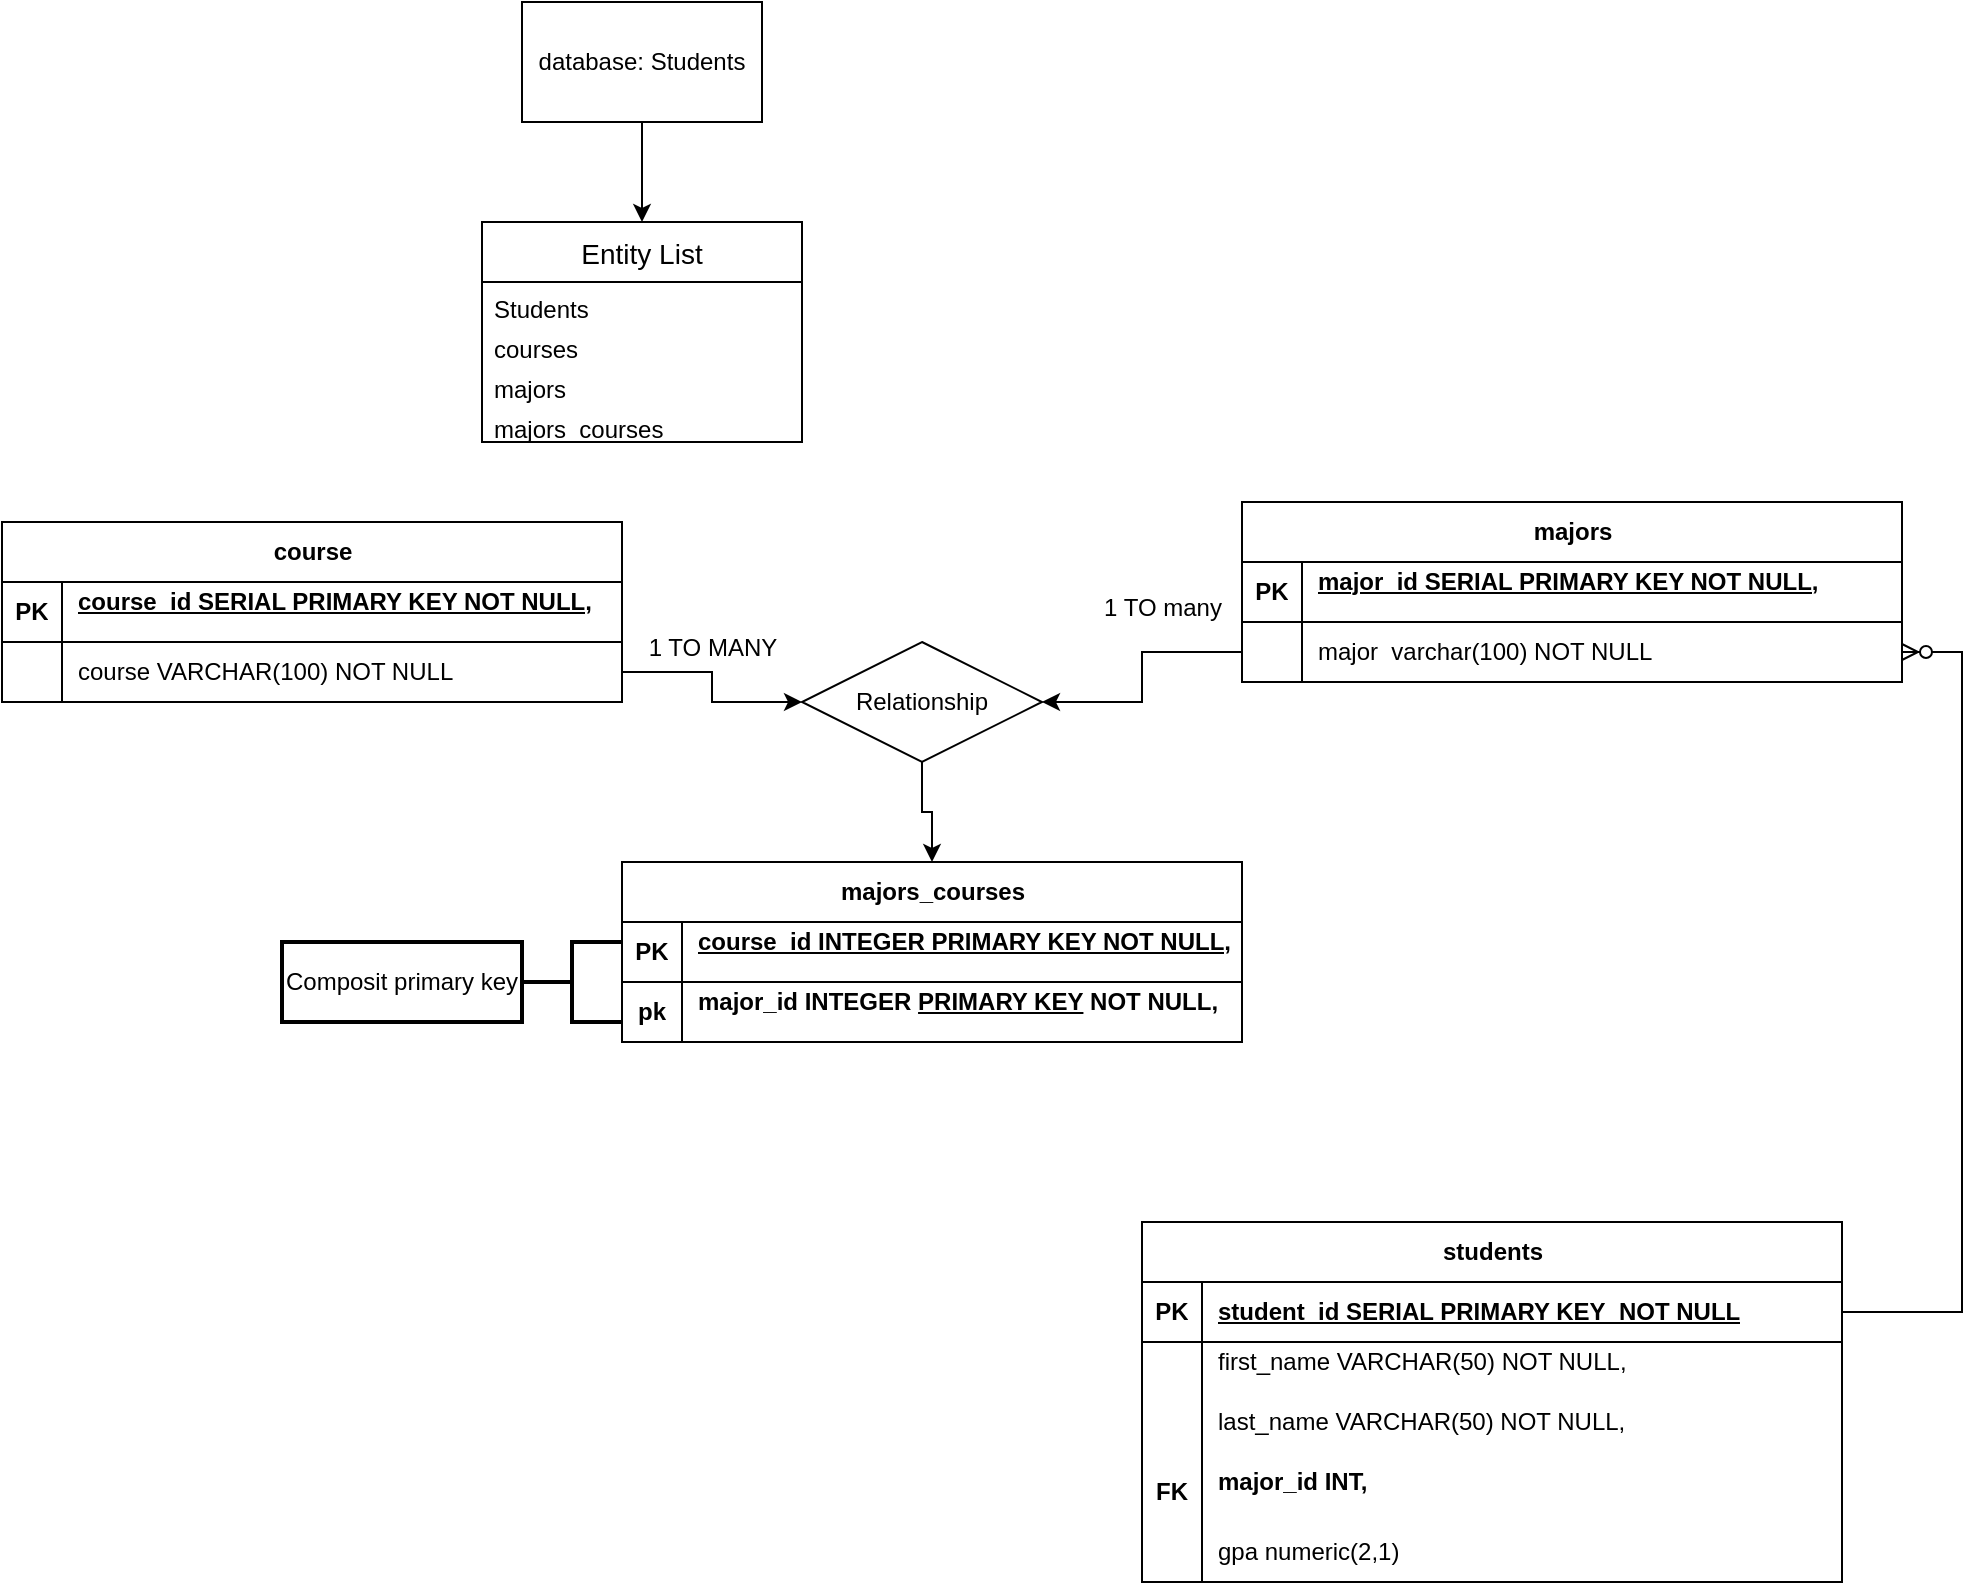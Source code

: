 <mxfile version="25.0.1">
  <diagram name="Page-1" id="jsdNlKjfp2kcCIEHp_3h">
    <mxGraphModel dx="996" dy="419" grid="1" gridSize="10" guides="1" tooltips="1" connect="1" arrows="1" fold="1" page="1" pageScale="1" pageWidth="827" pageHeight="1169" math="0" shadow="0">
      <root>
        <mxCell id="0" />
        <mxCell id="1" parent="0" />
        <mxCell id="witK0yn1a3T5sgYMvgcQ-2" value="Entity List" style="swimlane;fontStyle=0;childLayout=stackLayout;horizontal=1;startSize=30;horizontalStack=0;resizeParent=1;resizeParentMax=0;resizeLast=0;collapsible=1;marginBottom=0;align=center;fontSize=14;" vertex="1" parent="1">
          <mxGeometry x="320" y="560" width="160" height="110" as="geometry" />
        </mxCell>
        <mxCell id="witK0yn1a3T5sgYMvgcQ-3" value="Students" style="text;strokeColor=none;fillColor=none;spacingLeft=4;spacingRight=4;overflow=hidden;rotatable=0;points=[[0,0.5],[1,0.5]];portConstraint=eastwest;fontSize=12;whiteSpace=wrap;html=1;" vertex="1" parent="witK0yn1a3T5sgYMvgcQ-2">
          <mxGeometry y="30" width="160" height="20" as="geometry" />
        </mxCell>
        <mxCell id="witK0yn1a3T5sgYMvgcQ-4" value="courses" style="text;strokeColor=none;fillColor=none;spacingLeft=4;spacingRight=4;overflow=hidden;rotatable=0;points=[[0,0.5],[1,0.5]];portConstraint=eastwest;fontSize=12;whiteSpace=wrap;html=1;" vertex="1" parent="witK0yn1a3T5sgYMvgcQ-2">
          <mxGeometry y="50" width="160" height="20" as="geometry" />
        </mxCell>
        <mxCell id="witK0yn1a3T5sgYMvgcQ-5" value="majors" style="text;strokeColor=none;fillColor=none;spacingLeft=4;spacingRight=4;overflow=hidden;rotatable=0;points=[[0,0.5],[1,0.5]];portConstraint=eastwest;fontSize=12;whiteSpace=wrap;html=1;" vertex="1" parent="witK0yn1a3T5sgYMvgcQ-2">
          <mxGeometry y="70" width="160" height="20" as="geometry" />
        </mxCell>
        <mxCell id="witK0yn1a3T5sgYMvgcQ-6" value="majors_courses" style="text;strokeColor=none;fillColor=none;spacingLeft=4;spacingRight=4;overflow=hidden;rotatable=0;points=[[0,0.5],[1,0.5]];portConstraint=eastwest;fontSize=12;whiteSpace=wrap;html=1;" vertex="1" parent="witK0yn1a3T5sgYMvgcQ-2">
          <mxGeometry y="90" width="160" height="20" as="geometry" />
        </mxCell>
        <mxCell id="witK0yn1a3T5sgYMvgcQ-9" style="edgeStyle=orthogonalEdgeStyle;rounded=0;orthogonalLoop=1;jettySize=auto;html=1;exitX=0.5;exitY=1;exitDx=0;exitDy=0;entryX=0.5;entryY=0;entryDx=0;entryDy=0;" edge="1" parent="1" source="witK0yn1a3T5sgYMvgcQ-7" target="witK0yn1a3T5sgYMvgcQ-2">
          <mxGeometry relative="1" as="geometry" />
        </mxCell>
        <mxCell id="witK0yn1a3T5sgYMvgcQ-7" value="database: Students" style="whiteSpace=wrap;html=1;" vertex="1" parent="1">
          <mxGeometry x="340" y="450" width="120" height="60" as="geometry" />
        </mxCell>
        <mxCell id="witK0yn1a3T5sgYMvgcQ-10" value="students" style="shape=table;startSize=30;container=1;collapsible=1;childLayout=tableLayout;fixedRows=1;rowLines=0;fontStyle=1;align=center;resizeLast=1;html=1;" vertex="1" parent="1">
          <mxGeometry x="650" y="1060" width="350" height="180" as="geometry" />
        </mxCell>
        <mxCell id="witK0yn1a3T5sgYMvgcQ-11" value="" style="shape=tableRow;horizontal=0;startSize=0;swimlaneHead=0;swimlaneBody=0;fillColor=none;collapsible=0;dropTarget=0;points=[[0,0.5],[1,0.5]];portConstraint=eastwest;top=0;left=0;right=0;bottom=1;" vertex="1" parent="witK0yn1a3T5sgYMvgcQ-10">
          <mxGeometry y="30" width="350" height="30" as="geometry" />
        </mxCell>
        <mxCell id="witK0yn1a3T5sgYMvgcQ-12" value="PK" style="shape=partialRectangle;connectable=0;fillColor=none;top=0;left=0;bottom=0;right=0;fontStyle=1;overflow=hidden;whiteSpace=wrap;html=1;" vertex="1" parent="witK0yn1a3T5sgYMvgcQ-11">
          <mxGeometry width="30" height="30" as="geometry">
            <mxRectangle width="30" height="30" as="alternateBounds" />
          </mxGeometry>
        </mxCell>
        <mxCell id="witK0yn1a3T5sgYMvgcQ-13" value="&lt;span style=&quot;text-align: center;&quot;&gt;student_id SERIAL PRIMARY KEY&amp;nbsp; NOT NULL&lt;/span&gt;" style="shape=partialRectangle;connectable=0;fillColor=none;top=0;left=0;bottom=0;right=0;align=left;spacingLeft=6;fontStyle=5;overflow=hidden;whiteSpace=wrap;html=1;" vertex="1" parent="witK0yn1a3T5sgYMvgcQ-11">
          <mxGeometry x="30" width="320" height="30" as="geometry">
            <mxRectangle width="320" height="30" as="alternateBounds" />
          </mxGeometry>
        </mxCell>
        <mxCell id="witK0yn1a3T5sgYMvgcQ-14" value="" style="shape=tableRow;horizontal=0;startSize=0;swimlaneHead=0;swimlaneBody=0;fillColor=none;collapsible=0;dropTarget=0;points=[[0,0.5],[1,0.5]];portConstraint=eastwest;top=0;left=0;right=0;bottom=0;" vertex="1" parent="witK0yn1a3T5sgYMvgcQ-10">
          <mxGeometry y="60" width="350" height="30" as="geometry" />
        </mxCell>
        <mxCell id="witK0yn1a3T5sgYMvgcQ-15" value="" style="shape=partialRectangle;connectable=0;fillColor=none;top=0;left=0;bottom=0;right=0;editable=1;overflow=hidden;whiteSpace=wrap;html=1;" vertex="1" parent="witK0yn1a3T5sgYMvgcQ-14">
          <mxGeometry width="30" height="30" as="geometry">
            <mxRectangle width="30" height="30" as="alternateBounds" />
          </mxGeometry>
        </mxCell>
        <mxCell id="witK0yn1a3T5sgYMvgcQ-16" value="&lt;div style=&quot;&quot;&gt;first_name VARCHAR(50) NOT NULL,&lt;/div&gt;&lt;div&gt;&lt;br&gt;&lt;/div&gt;" style="shape=partialRectangle;connectable=0;fillColor=none;top=0;left=0;bottom=0;right=0;align=left;spacingLeft=6;overflow=hidden;whiteSpace=wrap;html=1;" vertex="1" parent="witK0yn1a3T5sgYMvgcQ-14">
          <mxGeometry x="30" width="320" height="30" as="geometry">
            <mxRectangle width="320" height="30" as="alternateBounds" />
          </mxGeometry>
        </mxCell>
        <mxCell id="witK0yn1a3T5sgYMvgcQ-17" value="" style="shape=tableRow;horizontal=0;startSize=0;swimlaneHead=0;swimlaneBody=0;fillColor=none;collapsible=0;dropTarget=0;points=[[0,0.5],[1,0.5]];portConstraint=eastwest;top=0;left=0;right=0;bottom=0;" vertex="1" parent="witK0yn1a3T5sgYMvgcQ-10">
          <mxGeometry y="90" width="350" height="30" as="geometry" />
        </mxCell>
        <mxCell id="witK0yn1a3T5sgYMvgcQ-18" value="" style="shape=partialRectangle;connectable=0;fillColor=none;top=0;left=0;bottom=0;right=0;editable=1;overflow=hidden;whiteSpace=wrap;html=1;" vertex="1" parent="witK0yn1a3T5sgYMvgcQ-17">
          <mxGeometry width="30" height="30" as="geometry">
            <mxRectangle width="30" height="30" as="alternateBounds" />
          </mxGeometry>
        </mxCell>
        <mxCell id="witK0yn1a3T5sgYMvgcQ-19" value="&lt;div style=&quot;&quot;&gt;last_name VARCHAR(50) NOT NULL,&lt;/div&gt;&lt;div&gt;&lt;br&gt;&lt;/div&gt;" style="shape=partialRectangle;connectable=0;fillColor=none;top=0;left=0;bottom=0;right=0;align=left;spacingLeft=6;overflow=hidden;whiteSpace=wrap;html=1;" vertex="1" parent="witK0yn1a3T5sgYMvgcQ-17">
          <mxGeometry x="30" width="320" height="30" as="geometry">
            <mxRectangle width="320" height="30" as="alternateBounds" />
          </mxGeometry>
        </mxCell>
        <mxCell id="witK0yn1a3T5sgYMvgcQ-20" value="" style="shape=tableRow;horizontal=0;startSize=0;swimlaneHead=0;swimlaneBody=0;fillColor=none;collapsible=0;dropTarget=0;points=[[0,0.5],[1,0.5]];portConstraint=eastwest;top=0;left=0;right=0;bottom=0;" vertex="1" parent="witK0yn1a3T5sgYMvgcQ-10">
          <mxGeometry y="120" width="350" height="30" as="geometry" />
        </mxCell>
        <mxCell id="witK0yn1a3T5sgYMvgcQ-21" value="&lt;b&gt;FK&lt;/b&gt;" style="shape=partialRectangle;connectable=0;fillColor=none;top=0;left=0;bottom=0;right=0;editable=1;overflow=hidden;whiteSpace=wrap;html=1;" vertex="1" parent="witK0yn1a3T5sgYMvgcQ-20">
          <mxGeometry width="30" height="30" as="geometry">
            <mxRectangle width="30" height="30" as="alternateBounds" />
          </mxGeometry>
        </mxCell>
        <mxCell id="witK0yn1a3T5sgYMvgcQ-22" value="&lt;div style=&quot;&quot;&gt;&lt;span style=&quot;background-color: initial;&quot;&gt;&lt;b&gt;major_id INT,&lt;/b&gt;&lt;/span&gt;&lt;/div&gt;&lt;div&gt;&lt;span style=&quot;background-color: initial;&quot;&gt;&lt;br&gt;&lt;/span&gt;&lt;/div&gt;" style="shape=partialRectangle;connectable=0;fillColor=none;top=0;left=0;bottom=0;right=0;align=left;spacingLeft=6;overflow=hidden;whiteSpace=wrap;html=1;" vertex="1" parent="witK0yn1a3T5sgYMvgcQ-20">
          <mxGeometry x="30" width="320" height="30" as="geometry">
            <mxRectangle width="320" height="30" as="alternateBounds" />
          </mxGeometry>
        </mxCell>
        <mxCell id="witK0yn1a3T5sgYMvgcQ-24" value="" style="shape=tableRow;horizontal=0;startSize=0;swimlaneHead=0;swimlaneBody=0;fillColor=none;collapsible=0;dropTarget=0;points=[[0,0.5],[1,0.5]];portConstraint=eastwest;top=0;left=0;right=0;bottom=0;" vertex="1" parent="witK0yn1a3T5sgYMvgcQ-10">
          <mxGeometry y="150" width="350" height="30" as="geometry" />
        </mxCell>
        <mxCell id="witK0yn1a3T5sgYMvgcQ-25" value="" style="shape=partialRectangle;connectable=0;fillColor=none;top=0;left=0;bottom=0;right=0;editable=1;overflow=hidden;whiteSpace=wrap;html=1;" vertex="1" parent="witK0yn1a3T5sgYMvgcQ-24">
          <mxGeometry width="30" height="30" as="geometry">
            <mxRectangle width="30" height="30" as="alternateBounds" />
          </mxGeometry>
        </mxCell>
        <mxCell id="witK0yn1a3T5sgYMvgcQ-26" value="&lt;div style=&quot;&quot;&gt;gpa numeric(2,1)&lt;/div&gt;" style="shape=partialRectangle;connectable=0;fillColor=none;top=0;left=0;bottom=0;right=0;align=left;spacingLeft=6;overflow=hidden;whiteSpace=wrap;html=1;" vertex="1" parent="witK0yn1a3T5sgYMvgcQ-24">
          <mxGeometry x="30" width="320" height="30" as="geometry">
            <mxRectangle width="320" height="30" as="alternateBounds" />
          </mxGeometry>
        </mxCell>
        <mxCell id="witK0yn1a3T5sgYMvgcQ-53" style="edgeStyle=orthogonalEdgeStyle;rounded=0;orthogonalLoop=1;jettySize=auto;html=1;exitX=0.5;exitY=1;exitDx=0;exitDy=0;" edge="1" parent="1">
          <mxGeometry relative="1" as="geometry">
            <mxPoint x="500" y="860" as="sourcePoint" />
            <mxPoint x="500" y="860" as="targetPoint" />
          </mxGeometry>
        </mxCell>
        <mxCell id="witK0yn1a3T5sgYMvgcQ-54" value="course" style="shape=table;startSize=30;container=1;collapsible=1;childLayout=tableLayout;fixedRows=1;rowLines=0;fontStyle=1;align=center;resizeLast=1;html=1;" vertex="1" parent="1">
          <mxGeometry x="80" y="710" width="310" height="90" as="geometry" />
        </mxCell>
        <mxCell id="witK0yn1a3T5sgYMvgcQ-55" value="" style="shape=tableRow;horizontal=0;startSize=0;swimlaneHead=0;swimlaneBody=0;fillColor=none;collapsible=0;dropTarget=0;points=[[0,0.5],[1,0.5]];portConstraint=eastwest;top=0;left=0;right=0;bottom=1;" vertex="1" parent="witK0yn1a3T5sgYMvgcQ-54">
          <mxGeometry y="30" width="310" height="30" as="geometry" />
        </mxCell>
        <mxCell id="witK0yn1a3T5sgYMvgcQ-56" value="PK" style="shape=partialRectangle;connectable=0;fillColor=none;top=0;left=0;bottom=0;right=0;fontStyle=1;overflow=hidden;whiteSpace=wrap;html=1;" vertex="1" parent="witK0yn1a3T5sgYMvgcQ-55">
          <mxGeometry width="30" height="30" as="geometry">
            <mxRectangle width="30" height="30" as="alternateBounds" />
          </mxGeometry>
        </mxCell>
        <mxCell id="witK0yn1a3T5sgYMvgcQ-57" value="&lt;div style=&quot;&quot;&gt;course_id SERIAL PRIMARY KEY NOT NULL,&lt;/div&gt;&lt;div&gt;&lt;br&gt;&lt;/div&gt;" style="shape=partialRectangle;connectable=0;fillColor=none;top=0;left=0;bottom=0;right=0;align=left;spacingLeft=6;fontStyle=5;overflow=hidden;whiteSpace=wrap;html=1;" vertex="1" parent="witK0yn1a3T5sgYMvgcQ-55">
          <mxGeometry x="30" width="280" height="30" as="geometry">
            <mxRectangle width="280" height="30" as="alternateBounds" />
          </mxGeometry>
        </mxCell>
        <mxCell id="witK0yn1a3T5sgYMvgcQ-58" value="" style="shape=tableRow;horizontal=0;startSize=0;swimlaneHead=0;swimlaneBody=0;fillColor=none;collapsible=0;dropTarget=0;points=[[0,0.5],[1,0.5]];portConstraint=eastwest;top=0;left=0;right=0;bottom=0;" vertex="1" parent="witK0yn1a3T5sgYMvgcQ-54">
          <mxGeometry y="60" width="310" height="30" as="geometry" />
        </mxCell>
        <mxCell id="witK0yn1a3T5sgYMvgcQ-59" value="" style="shape=partialRectangle;connectable=0;fillColor=none;top=0;left=0;bottom=0;right=0;editable=1;overflow=hidden;whiteSpace=wrap;html=1;" vertex="1" parent="witK0yn1a3T5sgYMvgcQ-58">
          <mxGeometry width="30" height="30" as="geometry">
            <mxRectangle width="30" height="30" as="alternateBounds" />
          </mxGeometry>
        </mxCell>
        <mxCell id="witK0yn1a3T5sgYMvgcQ-60" value="course VARCHAR(100) NOT NULL" style="shape=partialRectangle;connectable=0;fillColor=none;top=0;left=0;bottom=0;right=0;align=left;spacingLeft=6;overflow=hidden;whiteSpace=wrap;html=1;" vertex="1" parent="witK0yn1a3T5sgYMvgcQ-58">
          <mxGeometry x="30" width="280" height="30" as="geometry">
            <mxRectangle width="280" height="30" as="alternateBounds" />
          </mxGeometry>
        </mxCell>
        <mxCell id="witK0yn1a3T5sgYMvgcQ-67" value="majors" style="shape=table;startSize=30;container=1;collapsible=1;childLayout=tableLayout;fixedRows=1;rowLines=0;fontStyle=1;align=center;resizeLast=1;html=1;" vertex="1" parent="1">
          <mxGeometry x="700" y="700" width="330" height="90" as="geometry" />
        </mxCell>
        <mxCell id="witK0yn1a3T5sgYMvgcQ-68" value="" style="shape=tableRow;horizontal=0;startSize=0;swimlaneHead=0;swimlaneBody=0;fillColor=none;collapsible=0;dropTarget=0;points=[[0,0.5],[1,0.5]];portConstraint=eastwest;top=0;left=0;right=0;bottom=1;" vertex="1" parent="witK0yn1a3T5sgYMvgcQ-67">
          <mxGeometry y="30" width="330" height="30" as="geometry" />
        </mxCell>
        <mxCell id="witK0yn1a3T5sgYMvgcQ-69" value="PK" style="shape=partialRectangle;connectable=0;fillColor=none;top=0;left=0;bottom=0;right=0;fontStyle=1;overflow=hidden;whiteSpace=wrap;html=1;" vertex="1" parent="witK0yn1a3T5sgYMvgcQ-68">
          <mxGeometry width="30" height="30" as="geometry">
            <mxRectangle width="30" height="30" as="alternateBounds" />
          </mxGeometry>
        </mxCell>
        <mxCell id="witK0yn1a3T5sgYMvgcQ-70" value="&lt;div style=&quot;&quot;&gt;&lt;div style=&quot;&quot;&gt;major_id SERIAL PRIMARY KEY NOT NULL,&lt;/div&gt;&lt;div style=&quot;font-weight: 400;&quot;&gt;&lt;br style=&quot;font-weight: 700;&quot;&gt;&lt;/div&gt;&lt;/div&gt;" style="shape=partialRectangle;connectable=0;fillColor=none;top=0;left=0;bottom=0;right=0;align=left;spacingLeft=6;fontStyle=5;overflow=hidden;whiteSpace=wrap;html=1;" vertex="1" parent="witK0yn1a3T5sgYMvgcQ-68">
          <mxGeometry x="30" width="300" height="30" as="geometry">
            <mxRectangle width="300" height="30" as="alternateBounds" />
          </mxGeometry>
        </mxCell>
        <mxCell id="witK0yn1a3T5sgYMvgcQ-71" value="" style="shape=tableRow;horizontal=0;startSize=0;swimlaneHead=0;swimlaneBody=0;fillColor=none;collapsible=0;dropTarget=0;points=[[0,0.5],[1,0.5]];portConstraint=eastwest;top=0;left=0;right=0;bottom=0;" vertex="1" parent="witK0yn1a3T5sgYMvgcQ-67">
          <mxGeometry y="60" width="330" height="30" as="geometry" />
        </mxCell>
        <mxCell id="witK0yn1a3T5sgYMvgcQ-72" value="" style="shape=partialRectangle;connectable=0;fillColor=none;top=0;left=0;bottom=0;right=0;editable=1;overflow=hidden;whiteSpace=wrap;html=1;" vertex="1" parent="witK0yn1a3T5sgYMvgcQ-71">
          <mxGeometry width="30" height="30" as="geometry">
            <mxRectangle width="30" height="30" as="alternateBounds" />
          </mxGeometry>
        </mxCell>
        <mxCell id="witK0yn1a3T5sgYMvgcQ-73" value="major&amp;nbsp; varchar(100) NOT NULL" style="shape=partialRectangle;connectable=0;fillColor=none;top=0;left=0;bottom=0;right=0;align=left;spacingLeft=6;overflow=hidden;whiteSpace=wrap;html=1;" vertex="1" parent="witK0yn1a3T5sgYMvgcQ-71">
          <mxGeometry x="30" width="300" height="30" as="geometry">
            <mxRectangle width="300" height="30" as="alternateBounds" />
          </mxGeometry>
        </mxCell>
        <mxCell id="witK0yn1a3T5sgYMvgcQ-74" value="majors_courses" style="shape=table;startSize=30;container=1;collapsible=1;childLayout=tableLayout;fixedRows=1;rowLines=0;fontStyle=1;align=center;resizeLast=1;html=1;" vertex="1" parent="1">
          <mxGeometry x="390" y="880" width="310" height="90" as="geometry">
            <mxRectangle x="390" y="880" width="130" height="30" as="alternateBounds" />
          </mxGeometry>
        </mxCell>
        <mxCell id="witK0yn1a3T5sgYMvgcQ-75" value="" style="shape=tableRow;horizontal=0;startSize=0;swimlaneHead=0;swimlaneBody=0;fillColor=none;collapsible=0;dropTarget=0;points=[[0,0.5],[1,0.5]];portConstraint=eastwest;top=0;left=0;right=0;bottom=1;" vertex="1" parent="witK0yn1a3T5sgYMvgcQ-74">
          <mxGeometry y="30" width="310" height="30" as="geometry" />
        </mxCell>
        <mxCell id="witK0yn1a3T5sgYMvgcQ-76" value="PK" style="shape=partialRectangle;connectable=0;fillColor=none;top=0;left=0;bottom=0;right=0;fontStyle=1;overflow=hidden;whiteSpace=wrap;html=1;" vertex="1" parent="witK0yn1a3T5sgYMvgcQ-75">
          <mxGeometry width="30" height="30" as="geometry">
            <mxRectangle width="30" height="30" as="alternateBounds" />
          </mxGeometry>
        </mxCell>
        <mxCell id="witK0yn1a3T5sgYMvgcQ-77" value="&lt;div style=&quot;&quot;&gt;course_id INTEGER PRIMARY KEY NOT NULL,&lt;/div&gt;&lt;div&gt;&lt;br&gt;&lt;/div&gt;" style="shape=partialRectangle;connectable=0;fillColor=none;top=0;left=0;bottom=0;right=0;align=left;spacingLeft=6;fontStyle=5;overflow=hidden;whiteSpace=wrap;html=1;" vertex="1" parent="witK0yn1a3T5sgYMvgcQ-75">
          <mxGeometry x="30" width="280" height="30" as="geometry">
            <mxRectangle width="280" height="30" as="alternateBounds" />
          </mxGeometry>
        </mxCell>
        <mxCell id="witK0yn1a3T5sgYMvgcQ-78" value="" style="shape=tableRow;horizontal=0;startSize=0;swimlaneHead=0;swimlaneBody=0;fillColor=none;collapsible=0;dropTarget=0;points=[[0,0.5],[1,0.5]];portConstraint=eastwest;top=0;left=0;right=0;bottom=0;" vertex="1" parent="witK0yn1a3T5sgYMvgcQ-74">
          <mxGeometry y="60" width="310" height="30" as="geometry" />
        </mxCell>
        <mxCell id="witK0yn1a3T5sgYMvgcQ-79" value="&lt;b&gt;pk&lt;/b&gt;" style="shape=partialRectangle;connectable=0;fillColor=none;top=0;left=0;bottom=0;right=0;editable=1;overflow=hidden;whiteSpace=wrap;html=1;" vertex="1" parent="witK0yn1a3T5sgYMvgcQ-78">
          <mxGeometry width="30" height="30" as="geometry">
            <mxRectangle width="30" height="30" as="alternateBounds" />
          </mxGeometry>
        </mxCell>
        <mxCell id="witK0yn1a3T5sgYMvgcQ-80" value="&lt;div&gt;&lt;b&gt;major_id INTEGER&amp;nbsp;&lt;/b&gt;&lt;span style=&quot;font-weight: 700; text-decoration-line: underline; background-color: initial;&quot;&gt;PRIMARY KEY&lt;/span&gt;&lt;b style=&quot;background-color: initial;&quot;&gt;&amp;nbsp;NOT NULL,&lt;/b&gt;&lt;/div&gt;&lt;div&gt;&lt;br style=&quot;font-weight: 700; text-decoration-line: underline;&quot;&gt;&lt;/div&gt;" style="shape=partialRectangle;connectable=0;fillColor=none;top=0;left=0;bottom=0;right=0;align=left;spacingLeft=6;overflow=hidden;whiteSpace=wrap;html=1;" vertex="1" parent="witK0yn1a3T5sgYMvgcQ-78">
          <mxGeometry x="30" width="280" height="30" as="geometry">
            <mxRectangle width="280" height="30" as="alternateBounds" />
          </mxGeometry>
        </mxCell>
        <mxCell id="witK0yn1a3T5sgYMvgcQ-82" value="" style="ellipse;whiteSpace=wrap;html=1;align=center;aspect=fixed;fillColor=none;strokeColor=none;resizable=0;perimeter=centerPerimeter;rotatable=0;allowArrows=0;points=[];outlineConnect=1;" vertex="1" parent="1">
          <mxGeometry x="530" y="790" width="10" height="10" as="geometry" />
        </mxCell>
        <mxCell id="witK0yn1a3T5sgYMvgcQ-83" value="" style="strokeWidth=2;html=1;shape=mxgraph.flowchart.annotation_2;align=left;labelPosition=right;pointerEvents=1;" vertex="1" parent="1">
          <mxGeometry x="340" y="920" width="50" height="40" as="geometry" />
        </mxCell>
        <mxCell id="witK0yn1a3T5sgYMvgcQ-84" value="Composit primary key" style="whiteSpace=wrap;html=1;align=left;strokeWidth=2;pointerEvents=1;" vertex="1" parent="1">
          <mxGeometry x="220" y="920" width="120" height="40" as="geometry" />
        </mxCell>
        <mxCell id="witK0yn1a3T5sgYMvgcQ-89" style="edgeStyle=orthogonalEdgeStyle;rounded=0;orthogonalLoop=1;jettySize=auto;html=1;exitX=0.5;exitY=1;exitDx=0;exitDy=0;entryX=0.5;entryY=0;entryDx=0;entryDy=0;" edge="1" parent="1" source="witK0yn1a3T5sgYMvgcQ-86" target="witK0yn1a3T5sgYMvgcQ-74">
          <mxGeometry relative="1" as="geometry" />
        </mxCell>
        <mxCell id="witK0yn1a3T5sgYMvgcQ-86" value="Relationship" style="shape=rhombus;perimeter=rhombusPerimeter;whiteSpace=wrap;html=1;align=center;" vertex="1" parent="1">
          <mxGeometry x="480" y="770" width="120" height="60" as="geometry" />
        </mxCell>
        <mxCell id="witK0yn1a3T5sgYMvgcQ-87" style="edgeStyle=orthogonalEdgeStyle;rounded=0;orthogonalLoop=1;jettySize=auto;html=1;exitX=1;exitY=0.5;exitDx=0;exitDy=0;entryX=0;entryY=0.5;entryDx=0;entryDy=0;" edge="1" parent="1" source="witK0yn1a3T5sgYMvgcQ-58" target="witK0yn1a3T5sgYMvgcQ-86">
          <mxGeometry relative="1" as="geometry" />
        </mxCell>
        <mxCell id="witK0yn1a3T5sgYMvgcQ-88" style="edgeStyle=orthogonalEdgeStyle;rounded=0;orthogonalLoop=1;jettySize=auto;html=1;entryX=1;entryY=0.5;entryDx=0;entryDy=0;" edge="1" parent="1" source="witK0yn1a3T5sgYMvgcQ-71" target="witK0yn1a3T5sgYMvgcQ-86">
          <mxGeometry relative="1" as="geometry" />
        </mxCell>
        <mxCell id="witK0yn1a3T5sgYMvgcQ-90" value="1 TO MANY" style="text;html=1;align=center;verticalAlign=middle;resizable=0;points=[];autosize=1;strokeColor=none;fillColor=none;" vertex="1" parent="1">
          <mxGeometry x="390" y="758" width="90" height="30" as="geometry" />
        </mxCell>
        <mxCell id="witK0yn1a3T5sgYMvgcQ-91" value="1 TO many" style="text;html=1;align=center;verticalAlign=middle;resizable=0;points=[];autosize=1;strokeColor=none;fillColor=none;" vertex="1" parent="1">
          <mxGeometry x="620" y="738" width="80" height="30" as="geometry" />
        </mxCell>
        <mxCell id="witK0yn1a3T5sgYMvgcQ-98" value="" style="edgeStyle=entityRelationEdgeStyle;fontSize=12;html=1;endArrow=ERzeroToMany;endFill=1;rounded=0;" edge="1" parent="1" source="witK0yn1a3T5sgYMvgcQ-11" target="witK0yn1a3T5sgYMvgcQ-71">
          <mxGeometry width="100" height="100" relative="1" as="geometry">
            <mxPoint x="1096.31" y="1077.45" as="sourcePoint" />
            <mxPoint x="860" y="810" as="targetPoint" />
            <Array as="points">
              <mxPoint x="1006.31" y="1147.45" />
              <mxPoint x="1096.31" y="1097.45" />
              <mxPoint x="1096.31" y="1077.45" />
              <mxPoint x="946.31" y="947.45" />
              <mxPoint x="870" y="810" />
              <mxPoint x="930" y="810" />
              <mxPoint x="980" y="800" />
              <mxPoint x="926.31" y="947.45" />
              <mxPoint x="836.31" y="807.45" />
            </Array>
          </mxGeometry>
        </mxCell>
      </root>
    </mxGraphModel>
  </diagram>
</mxfile>
